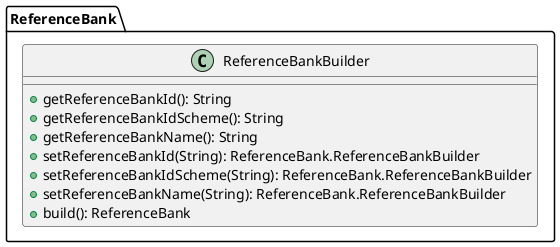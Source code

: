 @startuml

    class ReferenceBank.ReferenceBankBuilder [[ReferenceBank.ReferenceBankBuilder.html]] {
        +getReferenceBankId(): String
        +getReferenceBankIdScheme(): String
        +getReferenceBankName(): String
        +setReferenceBankId(String): ReferenceBank.ReferenceBankBuilder
        +setReferenceBankIdScheme(String): ReferenceBank.ReferenceBankBuilder
        +setReferenceBankName(String): ReferenceBank.ReferenceBankBuilder
        +build(): ReferenceBank
    }

@enduml
